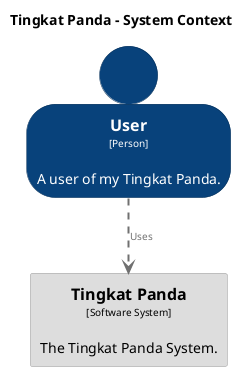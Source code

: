 @startuml
title Tingkat Panda - System Context

skinparam {
  shadowing false
  arrowFontSize 10
  defaultTextAlignment center
  wrapWidth 200
  maxMessageSize 100
  PackageBorderColor<<group>> #cccccc
  PackageFontColor<<group>> #cccccc
}
hide stereotype
top to bottom direction

skinparam rectangle<<2>> {
  BackgroundColor #dddddd
  FontColor #000000
  BorderColor #9a9a9a
}
skinparam person<<1>> {
  BackgroundColor #08427b
  FontColor #ffffff
  BorderColor #052e56
}

person "==User\n<size:10>[Person]</size>\n\nA user of my Tingkat Panda." <<1>> as 1
rectangle "==Tingkat Panda\n<size:10>[Software System]</size>\n\nThe Tingkat Panda System." <<2>> as 2

1 .[#707070,thickness=2].> 2 : "<color:#707070>Uses"
@enduml